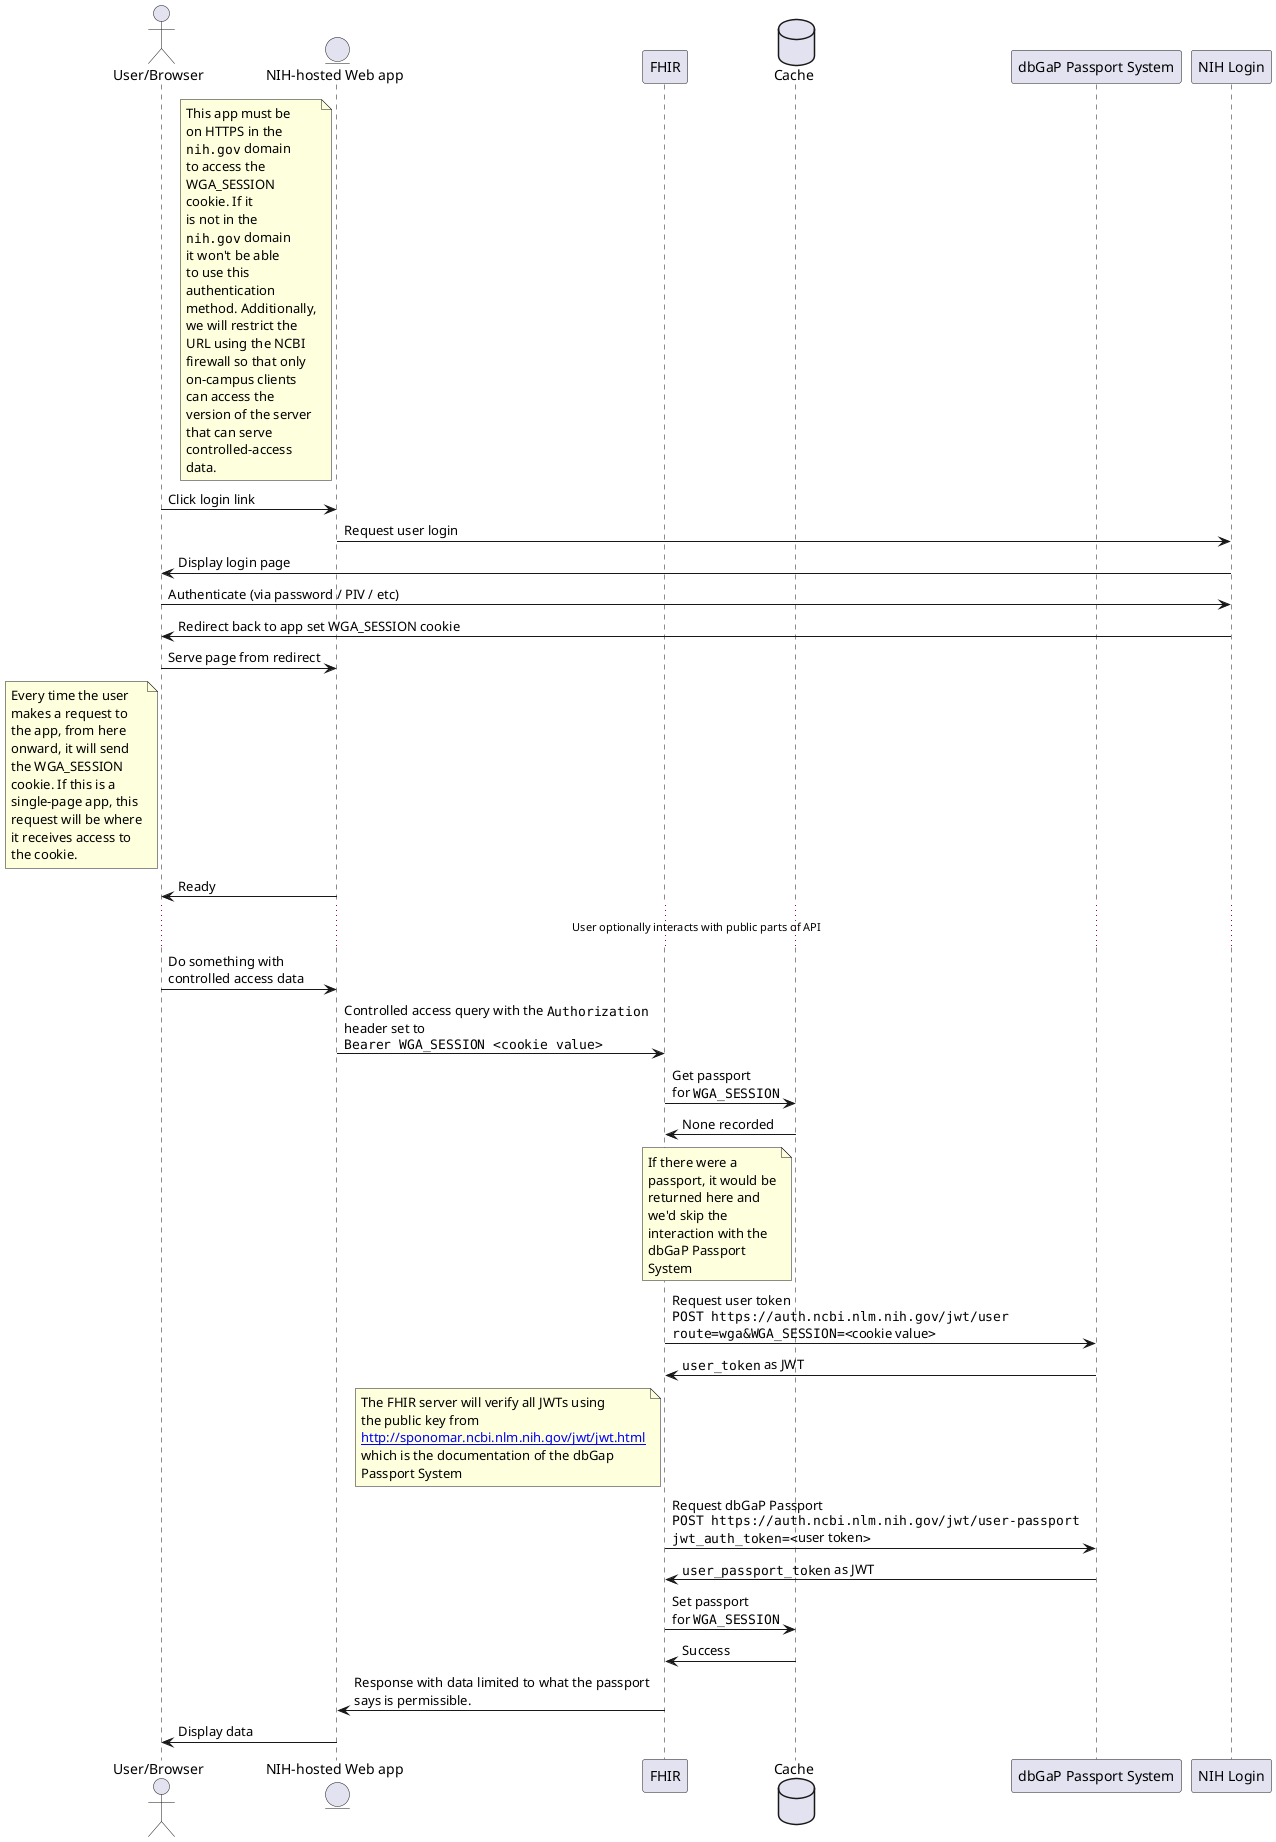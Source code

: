 @startuml "wga_session_flow"
''''''''''''''''''
'This is a proposed interim flow to use while we wait for full authorization solutions to come online
'
'It uses authentication to do authorization but is limited to users in the nih domain, so it should be OK as a
'temporary measure.
''''''''''''''''''
actor "User/Browser" as User
entity "NIH-hosted Web app" as App
participant "FHIR" as Fhir
database "Cache" as Cache
participant "dbGaP Passport System" as dbGap
participant "NIH Login" as NihLogin

note left of App
This app must be
on HTTPS in the
""nih.gov"" domain
to access the
WGA_SESSION
cookie. If it
is not in the
""nih.gov"" domain
it won't be able
to use this
authentication
method. Additionally,
we will restrict the
URL using the NCBI
firewall so that only
on-campus clients
can access the
version of the server
that can serve
controlled-access
data.
end note

User -> App : Click login link
App -> NihLogin : Request user login
NihLogin -> User: Display login page
User -> NihLogin: Authenticate (via password / PIV / etc)
NihLogin -> User: Redirect back to app set WGA_SESSION cookie
User -> App: Serve page from redirect
note left of User
Every time the user
makes a request to
the app, from here
onward, it will send
the WGA_SESSION
cookie. If this is a
single-page app, this
request will be where
it receives access to
the cookie.
end note
App -> User : Ready

... User optionally interacts with public parts of API ...

User -> App: Do something with\ncontrolled access data
App -> Fhir: Controlled access query with the ""Authorization""\nheader set to\n""Bearer WGA_SESSION <cookie value>""
Fhir -> Cache: Get passport\nfor ""WGA_SESSION""
Cache -> Fhir: None recorded
note left of Cache
If there were a
passport, it would be
returned here and
we'd skip the
interaction with the
dbGaP Passport
System
end note
Fhir -> dbGap: Request user token\n""POST https://auth.ncbi.nlm.nih.gov/jwt/user""\n""route=wga&WGA_SESSION=<""cookie value"">""
dbGap -> Fhir: ""user_token"" as JWT
note left of Fhir
The FHIR server will verify all JWTs using
the public key from
[[http://sponomar.ncbi.nlm.nih.gov/jwt/jwt.html]]
which is the documentation of the dbGap
Passport System
end note
Fhir -> dbGap: Request dbGaP Passport\n""POST https://auth.ncbi.nlm.nih.gov/jwt/user-passport""\n""jwt_auth_token=<""user token"">""
dbGap -> Fhir: ""user_passport_token"" as JWT
Fhir -> Cache: Set passport\nfor ""WGA_SESSION""
Cache -> Fhir: Success
Fhir -> App: Response with data limited to what the passport\nsays is permissible.
App -> User: Display data
@enduml
